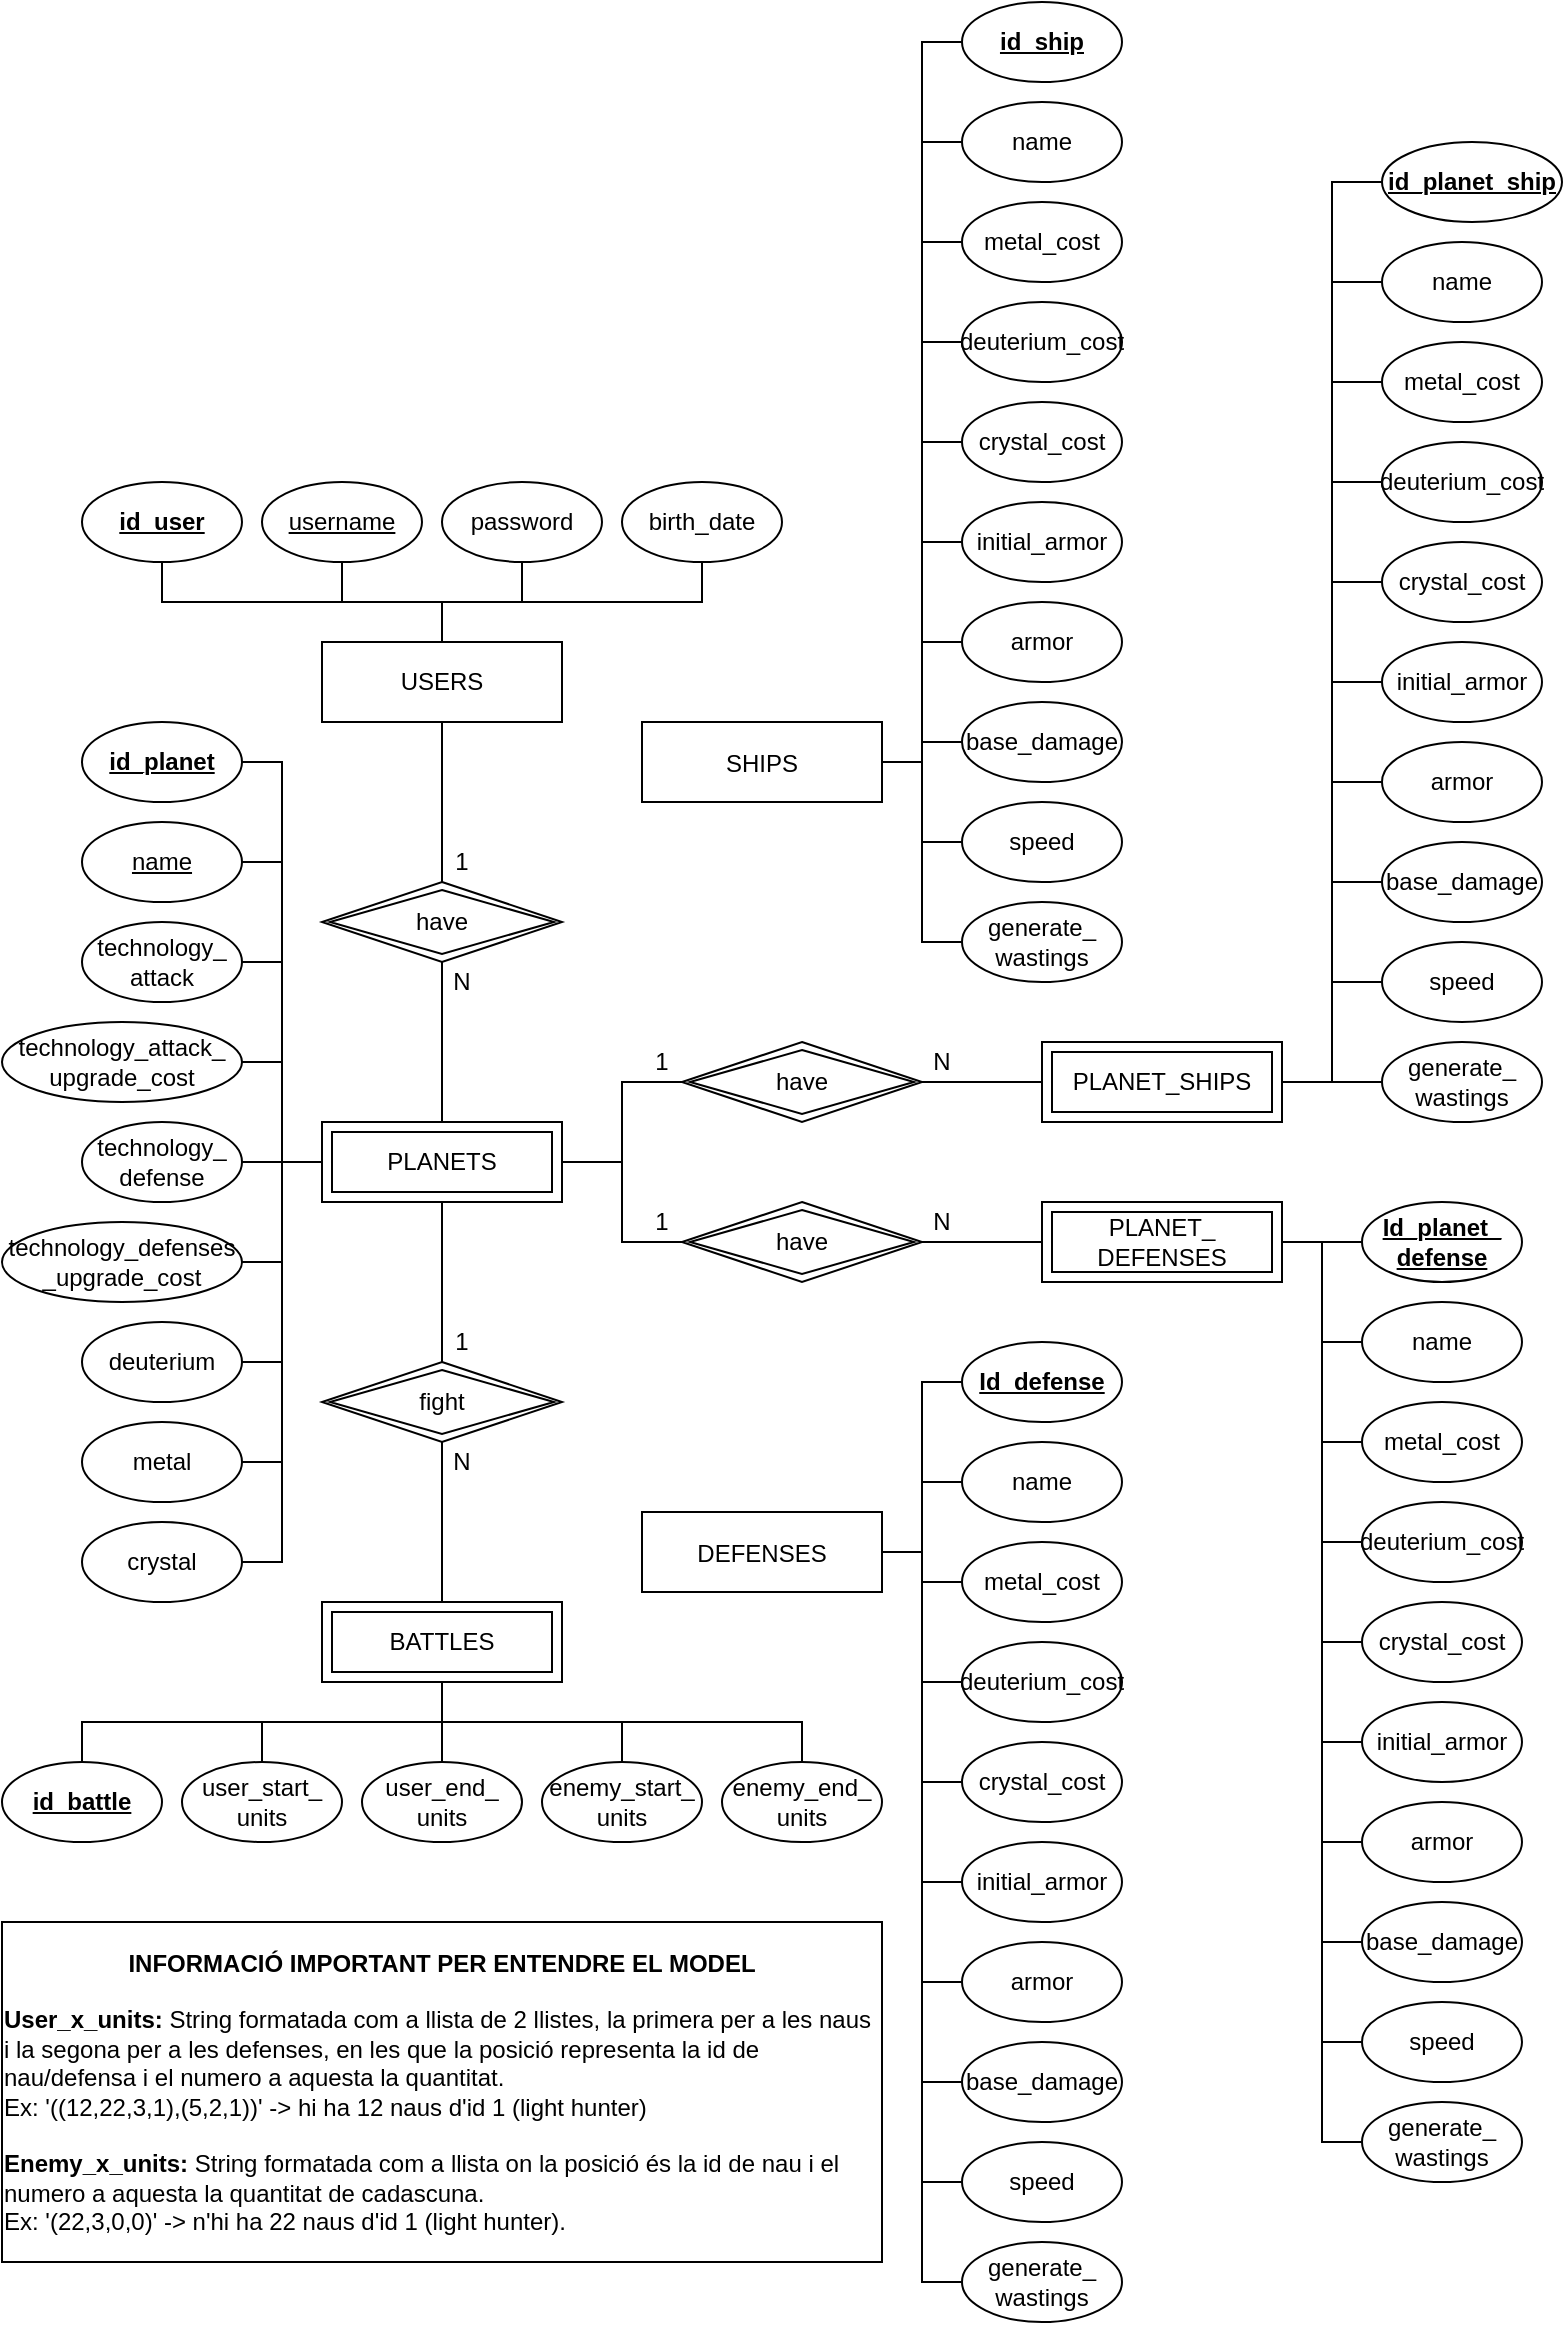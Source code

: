 <mxfile version="18.0.1" type="device"><diagram id="xhxc8xMKQmjW2qXMMAFa" name="Página-1"><mxGraphModel dx="1578" dy="995" grid="1" gridSize="10" guides="1" tooltips="1" connect="1" arrows="1" fold="1" page="1" pageScale="1" pageWidth="827" pageHeight="1169" math="0" shadow="0"><root><mxCell id="0"/><mxCell id="1" parent="0"/><mxCell id="92ksUBfjqdoU2pzM7p5j-20" style="edgeStyle=orthogonalEdgeStyle;rounded=0;orthogonalLoop=1;jettySize=auto;html=1;exitX=0.5;exitY=1;exitDx=0;exitDy=0;entryX=0.5;entryY=0;entryDx=0;entryDy=0;endArrow=none;endFill=0;" parent="1" source="92ksUBfjqdoU2pzM7p5j-1" target="92ksUBfjqdoU2pzM7p5j-19" edge="1"><mxGeometry relative="1" as="geometry"/></mxCell><mxCell id="92ksUBfjqdoU2pzM7p5j-4" value="N" style="text;html=1;strokeColor=none;fillColor=none;align=center;verticalAlign=middle;whiteSpace=wrap;rounded=0;" parent="1" vertex="1"><mxGeometry x="260" y="480" width="20" height="20" as="geometry"/></mxCell><mxCell id="q5A7G949-KsDfyuaCGiL-2" style="edgeStyle=orthogonalEdgeStyle;rounded=0;orthogonalLoop=1;jettySize=auto;html=1;exitX=0.5;exitY=1;exitDx=0;exitDy=0;entryX=0.5;entryY=0;entryDx=0;entryDy=0;endArrow=none;endFill=0;" parent="1" source="92ksUBfjqdoU2pzM7p5j-6" target="DvHc-T8S822m7_1NHIfp-20" edge="1"><mxGeometry relative="1" as="geometry"/></mxCell><mxCell id="q5A7G949-KsDfyuaCGiL-54" style="edgeStyle=orthogonalEdgeStyle;rounded=0;orthogonalLoop=1;jettySize=auto;html=1;exitX=1;exitY=0.5;exitDx=0;exitDy=0;entryX=0;entryY=0.5;entryDx=0;entryDy=0;endArrow=none;endFill=0;" parent="1" source="92ksUBfjqdoU2pzM7p5j-6" target="q5A7G949-KsDfyuaCGiL-31" edge="1"><mxGeometry relative="1" as="geometry"/></mxCell><mxCell id="q5A7G949-KsDfyuaCGiL-55" style="edgeStyle=orthogonalEdgeStyle;rounded=0;orthogonalLoop=1;jettySize=auto;html=1;exitX=1;exitY=0.5;exitDx=0;exitDy=0;entryX=0;entryY=0.5;entryDx=0;entryDy=0;endArrow=none;endFill=0;" parent="1" source="92ksUBfjqdoU2pzM7p5j-6" target="q5A7G949-KsDfyuaCGiL-32" edge="1"><mxGeometry relative="1" as="geometry"/></mxCell><mxCell id="92ksUBfjqdoU2pzM7p5j-21" style="edgeStyle=orthogonalEdgeStyle;rounded=0;orthogonalLoop=1;jettySize=auto;html=1;exitX=0.5;exitY=1;exitDx=0;exitDy=0;entryX=0.5;entryY=0;entryDx=0;entryDy=0;endArrow=none;endFill=0;" parent="1" source="92ksUBfjqdoU2pzM7p5j-19" target="92ksUBfjqdoU2pzM7p5j-6" edge="1"><mxGeometry relative="1" as="geometry"/></mxCell><mxCell id="92ksUBfjqdoU2pzM7p5j-19" value="have" style="shape=rhombus;double=1;perimeter=rhombusPerimeter;whiteSpace=wrap;html=1;align=center;sketch=0;strokeColor=default;" parent="1" vertex="1"><mxGeometry x="200" y="440" width="120" height="40" as="geometry"/></mxCell><mxCell id="DvHc-T8S822m7_1NHIfp-1" value="1" style="text;html=1;strokeColor=none;fillColor=none;align=center;verticalAlign=middle;whiteSpace=wrap;rounded=0;" parent="1" vertex="1"><mxGeometry x="260" y="420" width="20" height="20" as="geometry"/></mxCell><mxCell id="q5A7G949-KsDfyuaCGiL-3" style="edgeStyle=orthogonalEdgeStyle;rounded=0;orthogonalLoop=1;jettySize=auto;html=1;exitX=0.5;exitY=1;exitDx=0;exitDy=0;entryX=0.5;entryY=0;entryDx=0;entryDy=0;endArrow=none;endFill=0;" parent="1" source="DvHc-T8S822m7_1NHIfp-20" target="92ksUBfjqdoU2pzM7p5j-8" edge="1"><mxGeometry relative="1" as="geometry"/></mxCell><mxCell id="DvHc-T8S822m7_1NHIfp-20" value="fight" style="shape=rhombus;double=1;perimeter=rhombusPerimeter;whiteSpace=wrap;html=1;align=center;sketch=0;strokeColor=default;" parent="1" vertex="1"><mxGeometry x="200" y="680" width="120" height="40" as="geometry"/></mxCell><mxCell id="q5A7G949-KsDfyuaCGiL-56" style="edgeStyle=orthogonalEdgeStyle;rounded=0;orthogonalLoop=1;jettySize=auto;html=1;exitX=1;exitY=0.5;exitDx=0;exitDy=0;entryX=0;entryY=0.5;entryDx=0;entryDy=0;endArrow=none;endFill=0;" parent="1" source="q5A7G949-KsDfyuaCGiL-31" target="q5A7G949-KsDfyuaCGiL-10" edge="1"><mxGeometry relative="1" as="geometry"/></mxCell><mxCell id="q5A7G949-KsDfyuaCGiL-57" style="edgeStyle=orthogonalEdgeStyle;rounded=0;orthogonalLoop=1;jettySize=auto;html=1;exitX=1;exitY=0.5;exitDx=0;exitDy=0;entryX=0;entryY=0.5;entryDx=0;entryDy=0;endArrow=none;endFill=0;" parent="1" source="q5A7G949-KsDfyuaCGiL-32" target="q5A7G949-KsDfyuaCGiL-33" edge="1"><mxGeometry relative="1" as="geometry"/></mxCell><mxCell id="q5A7G949-KsDfyuaCGiL-63" value="1" style="text;html=1;strokeColor=none;fillColor=none;align=center;verticalAlign=middle;whiteSpace=wrap;rounded=0;" parent="1" vertex="1"><mxGeometry x="260" y="660" width="20" height="20" as="geometry"/></mxCell><mxCell id="q5A7G949-KsDfyuaCGiL-64" value="N" style="text;html=1;strokeColor=none;fillColor=none;align=center;verticalAlign=middle;whiteSpace=wrap;rounded=0;" parent="1" vertex="1"><mxGeometry x="260" y="720" width="20" height="20" as="geometry"/></mxCell><mxCell id="q5A7G949-KsDfyuaCGiL-70" value="&lt;div style=&quot;&quot;&gt;&lt;span style=&quot;background-color: initial;&quot;&gt;&lt;b&gt;INFORMACIÓ IMPORTANT PER ENTENDRE EL MODEL&lt;/b&gt;&lt;/span&gt;&lt;/div&gt;&lt;div style=&quot;text-align: left;&quot;&gt;&lt;span style=&quot;background-color: initial;&quot;&gt;&lt;b&gt;&lt;br&gt;&lt;/b&gt;&lt;/span&gt;&lt;/div&gt;&lt;div style=&quot;text-align: left;&quot;&gt;&lt;span style=&quot;background-color: initial;&quot;&gt;&lt;b&gt;User_x_units:&lt;/b&gt; String formatada com a llista de 2 llistes, la primera per a les naus i la segona per a les defenses, en les que la posició representa la id de nau/defensa i el numero a aquesta la quantitat.&lt;/span&gt;&lt;/div&gt;&lt;div style=&quot;text-align: left;&quot;&gt;&lt;span style=&quot;background-color: initial;&quot;&gt;Ex: '((12,22,3,1),(5,2,1))' -&amp;gt; hi ha 12 naus d'id 1 (light hunter)&lt;/span&gt;&lt;/div&gt;&lt;div style=&quot;text-align: left;&quot;&gt;&lt;span style=&quot;background-color: initial;&quot;&gt;&lt;br&gt;&lt;/span&gt;&lt;/div&gt;&lt;div style=&quot;text-align: left;&quot;&gt;&lt;span style=&quot;background-color: initial;&quot;&gt;&lt;b&gt;Enemy_x_units:&lt;/b&gt; String formatada com a llista on la posició és la id de nau i el numero a aquesta la quantitat de cadascuna.&lt;/span&gt;&lt;/div&gt;&lt;div style=&quot;text-align: left;&quot;&gt;&lt;span style=&quot;background-color: initial;&quot;&gt;Ex: '(22,3,0,0)' -&amp;gt; n'hi ha 22 naus d'id 1 (light hunter).&lt;/span&gt;&lt;/div&gt;" style="rounded=0;whiteSpace=wrap;html=1;" parent="1" vertex="1"><mxGeometry x="40" y="960" width="440" height="170" as="geometry"/></mxCell><mxCell id="_N5yqYEIH-p_eErxgfk9-1" value="" style="group" vertex="1" connectable="0" parent="1"><mxGeometry x="360" y="670" width="240" height="490" as="geometry"/></mxCell><mxCell id="92ksUBfjqdoU2pzM7p5j-7" value="DEFENSES" style="%3CmxGraphModel%3E%3Croot%3E%3CmxCell%20id%3D%220%22%2F%3E%3CmxCell%20id%3D%221%22%20parent%3D%220%22%2F%3E%3CmxCell%20id%3D%222%22%20value%3D%22PLANETS%22%20style%3D%22rounded%3D0%3BwhiteSpace%3Dwrap%3Bhtml%3D1%3B%22%20vertex%3D%221%22%20parent%3D%221%22%3E%3CmxGeometry%20x%3D%22200%22%20y%3D%22560%22%20width%3D%22120%22%20height%3D%2240%22%20as%3D%22geometry%22%2F%3E%3C%2FmxCell%3E%3C%2Froot%3E%3C%2FmxGraphModel%3E" parent="_N5yqYEIH-p_eErxgfk9-1" vertex="1"><mxGeometry y="85" width="120" height="40" as="geometry"/></mxCell><mxCell id="92ksUBfjqdoU2pzM7p5j-61" value="Id_defense" style="ellipse;whiteSpace=wrap;html=1;fontStyle=5" parent="_N5yqYEIH-p_eErxgfk9-1" vertex="1"><mxGeometry x="160" width="80" height="40" as="geometry"/></mxCell><mxCell id="92ksUBfjqdoU2pzM7p5j-62" value="name" style="ellipse;whiteSpace=wrap;html=1;" parent="_N5yqYEIH-p_eErxgfk9-1" vertex="1"><mxGeometry x="160" y="50" width="80" height="40" as="geometry"/></mxCell><mxCell id="92ksUBfjqdoU2pzM7p5j-63" value="metal_cost" style="ellipse;whiteSpace=wrap;html=1;" parent="_N5yqYEIH-p_eErxgfk9-1" vertex="1"><mxGeometry x="160" y="100" width="80" height="40" as="geometry"/></mxCell><mxCell id="92ksUBfjqdoU2pzM7p5j-64" value="deuterium_cost" style="ellipse;whiteSpace=wrap;html=1;" parent="_N5yqYEIH-p_eErxgfk9-1" vertex="1"><mxGeometry x="160" y="150" width="80" height="40" as="geometry"/></mxCell><mxCell id="92ksUBfjqdoU2pzM7p5j-65" value="crystal_cost" style="ellipse;whiteSpace=wrap;html=1;" parent="_N5yqYEIH-p_eErxgfk9-1" vertex="1"><mxGeometry x="160" y="200" width="80" height="40" as="geometry"/></mxCell><mxCell id="92ksUBfjqdoU2pzM7p5j-66" value="initial_armor" style="ellipse;whiteSpace=wrap;html=1;" parent="_N5yqYEIH-p_eErxgfk9-1" vertex="1"><mxGeometry x="160" y="250" width="80" height="40" as="geometry"/></mxCell><mxCell id="92ksUBfjqdoU2pzM7p5j-67" value="armor" style="ellipse;whiteSpace=wrap;html=1;" parent="_N5yqYEIH-p_eErxgfk9-1" vertex="1"><mxGeometry x="160" y="300" width="80" height="40" as="geometry"/></mxCell><mxCell id="92ksUBfjqdoU2pzM7p5j-68" value="base_damage" style="ellipse;whiteSpace=wrap;html=1;" parent="_N5yqYEIH-p_eErxgfk9-1" vertex="1"><mxGeometry x="160" y="350" width="80" height="40" as="geometry"/></mxCell><mxCell id="92ksUBfjqdoU2pzM7p5j-69" value="speed" style="ellipse;whiteSpace=wrap;html=1;" parent="_N5yqYEIH-p_eErxgfk9-1" vertex="1"><mxGeometry x="160" y="400" width="80" height="40" as="geometry"/></mxCell><mxCell id="92ksUBfjqdoU2pzM7p5j-70" value="generate_&lt;br&gt;wastings" style="ellipse;whiteSpace=wrap;html=1;" parent="_N5yqYEIH-p_eErxgfk9-1" vertex="1"><mxGeometry x="160" y="450" width="80" height="40" as="geometry"/></mxCell><mxCell id="92ksUBfjqdoU2pzM7p5j-71" style="edgeStyle=orthogonalEdgeStyle;rounded=0;orthogonalLoop=1;jettySize=auto;html=1;exitX=0;exitY=0.5;exitDx=0;exitDy=0;entryX=1;entryY=0.5;entryDx=0;entryDy=0;fontSize=8;endArrow=none;endFill=0;" parent="_N5yqYEIH-p_eErxgfk9-1" source="92ksUBfjqdoU2pzM7p5j-61" target="92ksUBfjqdoU2pzM7p5j-7" edge="1"><mxGeometry relative="1" as="geometry"/></mxCell><mxCell id="92ksUBfjqdoU2pzM7p5j-72" style="edgeStyle=orthogonalEdgeStyle;rounded=0;orthogonalLoop=1;jettySize=auto;html=1;exitX=0;exitY=0.5;exitDx=0;exitDy=0;entryX=1;entryY=0.5;entryDx=0;entryDy=0;fontSize=8;endArrow=none;endFill=0;" parent="_N5yqYEIH-p_eErxgfk9-1" source="92ksUBfjqdoU2pzM7p5j-62" target="92ksUBfjqdoU2pzM7p5j-7" edge="1"><mxGeometry relative="1" as="geometry"/></mxCell><mxCell id="92ksUBfjqdoU2pzM7p5j-73" style="edgeStyle=orthogonalEdgeStyle;rounded=0;orthogonalLoop=1;jettySize=auto;html=1;exitX=0;exitY=0.5;exitDx=0;exitDy=0;entryX=1;entryY=0.5;entryDx=0;entryDy=0;fontSize=8;endArrow=none;endFill=0;" parent="_N5yqYEIH-p_eErxgfk9-1" source="92ksUBfjqdoU2pzM7p5j-63" target="92ksUBfjqdoU2pzM7p5j-7" edge="1"><mxGeometry relative="1" as="geometry"/></mxCell><mxCell id="92ksUBfjqdoU2pzM7p5j-74" style="edgeStyle=orthogonalEdgeStyle;rounded=0;orthogonalLoop=1;jettySize=auto;html=1;exitX=0;exitY=0.5;exitDx=0;exitDy=0;entryX=1;entryY=0.5;entryDx=0;entryDy=0;fontSize=8;endArrow=none;endFill=0;" parent="_N5yqYEIH-p_eErxgfk9-1" source="92ksUBfjqdoU2pzM7p5j-64" target="92ksUBfjqdoU2pzM7p5j-7" edge="1"><mxGeometry relative="1" as="geometry"/></mxCell><mxCell id="92ksUBfjqdoU2pzM7p5j-75" style="edgeStyle=orthogonalEdgeStyle;rounded=0;orthogonalLoop=1;jettySize=auto;html=1;exitX=0;exitY=0.5;exitDx=0;exitDy=0;entryX=1;entryY=0.5;entryDx=0;entryDy=0;fontSize=8;endArrow=none;endFill=0;" parent="_N5yqYEIH-p_eErxgfk9-1" source="92ksUBfjqdoU2pzM7p5j-65" target="92ksUBfjqdoU2pzM7p5j-7" edge="1"><mxGeometry relative="1" as="geometry"/></mxCell><mxCell id="92ksUBfjqdoU2pzM7p5j-76" style="edgeStyle=orthogonalEdgeStyle;rounded=0;orthogonalLoop=1;jettySize=auto;html=1;exitX=0;exitY=0.5;exitDx=0;exitDy=0;entryX=1;entryY=0.5;entryDx=0;entryDy=0;fontSize=8;endArrow=none;endFill=0;" parent="_N5yqYEIH-p_eErxgfk9-1" source="92ksUBfjqdoU2pzM7p5j-66" target="92ksUBfjqdoU2pzM7p5j-7" edge="1"><mxGeometry relative="1" as="geometry"/></mxCell><mxCell id="92ksUBfjqdoU2pzM7p5j-77" style="edgeStyle=orthogonalEdgeStyle;rounded=0;orthogonalLoop=1;jettySize=auto;html=1;exitX=0;exitY=0.5;exitDx=0;exitDy=0;entryX=1;entryY=0.5;entryDx=0;entryDy=0;fontSize=8;endArrow=none;endFill=0;" parent="_N5yqYEIH-p_eErxgfk9-1" source="92ksUBfjqdoU2pzM7p5j-67" target="92ksUBfjqdoU2pzM7p5j-7" edge="1"><mxGeometry relative="1" as="geometry"/></mxCell><mxCell id="92ksUBfjqdoU2pzM7p5j-78" style="edgeStyle=orthogonalEdgeStyle;rounded=0;orthogonalLoop=1;jettySize=auto;html=1;exitX=0;exitY=0.5;exitDx=0;exitDy=0;entryX=1;entryY=0.5;entryDx=0;entryDy=0;fontSize=8;endArrow=none;endFill=0;" parent="_N5yqYEIH-p_eErxgfk9-1" source="92ksUBfjqdoU2pzM7p5j-68" target="92ksUBfjqdoU2pzM7p5j-7" edge="1"><mxGeometry relative="1" as="geometry"/></mxCell><mxCell id="92ksUBfjqdoU2pzM7p5j-79" style="edgeStyle=orthogonalEdgeStyle;rounded=0;orthogonalLoop=1;jettySize=auto;html=1;exitX=0;exitY=0.5;exitDx=0;exitDy=0;entryX=1;entryY=0.5;entryDx=0;entryDy=0;fontSize=8;endArrow=none;endFill=0;" parent="_N5yqYEIH-p_eErxgfk9-1" source="92ksUBfjqdoU2pzM7p5j-69" target="92ksUBfjqdoU2pzM7p5j-7" edge="1"><mxGeometry relative="1" as="geometry"/></mxCell><mxCell id="92ksUBfjqdoU2pzM7p5j-80" style="edgeStyle=orthogonalEdgeStyle;rounded=0;orthogonalLoop=1;jettySize=auto;html=1;exitX=0;exitY=0.5;exitDx=0;exitDy=0;entryX=1;entryY=0.5;entryDx=0;entryDy=0;fontSize=8;endArrow=none;endFill=0;" parent="_N5yqYEIH-p_eErxgfk9-1" source="92ksUBfjqdoU2pzM7p5j-70" target="92ksUBfjqdoU2pzM7p5j-7" edge="1"><mxGeometry relative="1" as="geometry"/></mxCell><mxCell id="_N5yqYEIH-p_eErxgfk9-2" value="" style="group;flipH=0;" vertex="1" connectable="0" parent="1"><mxGeometry x="360" width="240" height="490" as="geometry"/></mxCell><mxCell id="92ksUBfjqdoU2pzM7p5j-5" value="SHIPS" style="%3CmxGraphModel%3E%3Croot%3E%3CmxCell%20id%3D%220%22%2F%3E%3CmxCell%20id%3D%221%22%20parent%3D%220%22%2F%3E%3CmxCell%20id%3D%222%22%20value%3D%22PLANETS%22%20style%3D%22rounded%3D0%3BwhiteSpace%3Dwrap%3Bhtml%3D1%3B%22%20vertex%3D%221%22%20parent%3D%221%22%3E%3CmxGeometry%20x%3D%22200%22%20y%3D%22560%22%20width%3D%22120%22%20height%3D%2240%22%20as%3D%22geometry%22%2F%3E%3C%2FmxCell%3E%3C%2Froot%3E%3C%2FmxGraphModel%3E" parent="_N5yqYEIH-p_eErxgfk9-2" vertex="1"><mxGeometry y="360" width="120" height="40" as="geometry"/></mxCell><mxCell id="92ksUBfjqdoU2pzM7p5j-41" value="id_ship" style="ellipse;whiteSpace=wrap;html=1;fontStyle=5" parent="_N5yqYEIH-p_eErxgfk9-2" vertex="1"><mxGeometry x="160" width="80" height="40" as="geometry"/></mxCell><mxCell id="92ksUBfjqdoU2pzM7p5j-42" value="name" style="ellipse;whiteSpace=wrap;html=1;" parent="_N5yqYEIH-p_eErxgfk9-2" vertex="1"><mxGeometry x="160" y="50" width="80" height="40" as="geometry"/></mxCell><mxCell id="92ksUBfjqdoU2pzM7p5j-43" value="metal_cost" style="ellipse;whiteSpace=wrap;html=1;" parent="_N5yqYEIH-p_eErxgfk9-2" vertex="1"><mxGeometry x="160" y="100" width="80" height="40" as="geometry"/></mxCell><mxCell id="92ksUBfjqdoU2pzM7p5j-44" value="deuterium_cost" style="ellipse;whiteSpace=wrap;html=1;" parent="_N5yqYEIH-p_eErxgfk9-2" vertex="1"><mxGeometry x="160" y="150" width="80" height="40" as="geometry"/></mxCell><mxCell id="92ksUBfjqdoU2pzM7p5j-45" value="crystal_cost" style="ellipse;whiteSpace=wrap;html=1;" parent="_N5yqYEIH-p_eErxgfk9-2" vertex="1"><mxGeometry x="160" y="200" width="80" height="40" as="geometry"/></mxCell><mxCell id="92ksUBfjqdoU2pzM7p5j-46" value="initial_armor" style="ellipse;whiteSpace=wrap;html=1;" parent="_N5yqYEIH-p_eErxgfk9-2" vertex="1"><mxGeometry x="160" y="250" width="80" height="40" as="geometry"/></mxCell><mxCell id="92ksUBfjqdoU2pzM7p5j-47" value="armor" style="ellipse;whiteSpace=wrap;html=1;" parent="_N5yqYEIH-p_eErxgfk9-2" vertex="1"><mxGeometry x="160" y="300" width="80" height="40" as="geometry"/></mxCell><mxCell id="92ksUBfjqdoU2pzM7p5j-48" value="base_damage" style="ellipse;whiteSpace=wrap;html=1;" parent="_N5yqYEIH-p_eErxgfk9-2" vertex="1"><mxGeometry x="160" y="350" width="80" height="40" as="geometry"/></mxCell><mxCell id="92ksUBfjqdoU2pzM7p5j-49" value="speed" style="ellipse;whiteSpace=wrap;html=1;" parent="_N5yqYEIH-p_eErxgfk9-2" vertex="1"><mxGeometry x="160" y="400" width="80" height="40" as="geometry"/></mxCell><mxCell id="92ksUBfjqdoU2pzM7p5j-50" value="generate_&lt;br&gt;wastings" style="ellipse;whiteSpace=wrap;html=1;" parent="_N5yqYEIH-p_eErxgfk9-2" vertex="1"><mxGeometry x="160" y="450" width="80" height="40" as="geometry"/></mxCell><mxCell id="92ksUBfjqdoU2pzM7p5j-51" style="edgeStyle=orthogonalEdgeStyle;rounded=0;orthogonalLoop=1;jettySize=auto;html=1;exitX=0;exitY=0.5;exitDx=0;exitDy=0;entryX=1;entryY=0.5;entryDx=0;entryDy=0;fontSize=8;endArrow=none;endFill=0;" parent="_N5yqYEIH-p_eErxgfk9-2" source="92ksUBfjqdoU2pzM7p5j-41" target="92ksUBfjqdoU2pzM7p5j-5" edge="1"><mxGeometry relative="1" as="geometry"/></mxCell><mxCell id="92ksUBfjqdoU2pzM7p5j-52" style="edgeStyle=orthogonalEdgeStyle;rounded=0;orthogonalLoop=1;jettySize=auto;html=1;exitX=0;exitY=0.5;exitDx=0;exitDy=0;entryX=1;entryY=0.5;entryDx=0;entryDy=0;fontSize=8;endArrow=none;endFill=0;" parent="_N5yqYEIH-p_eErxgfk9-2" source="92ksUBfjqdoU2pzM7p5j-42" target="92ksUBfjqdoU2pzM7p5j-5" edge="1"><mxGeometry relative="1" as="geometry"/></mxCell><mxCell id="92ksUBfjqdoU2pzM7p5j-53" style="edgeStyle=orthogonalEdgeStyle;rounded=0;orthogonalLoop=1;jettySize=auto;html=1;exitX=0;exitY=0.5;exitDx=0;exitDy=0;entryX=1;entryY=0.5;entryDx=0;entryDy=0;fontSize=8;endArrow=none;endFill=0;" parent="_N5yqYEIH-p_eErxgfk9-2" source="92ksUBfjqdoU2pzM7p5j-43" target="92ksUBfjqdoU2pzM7p5j-5" edge="1"><mxGeometry relative="1" as="geometry"/></mxCell><mxCell id="92ksUBfjqdoU2pzM7p5j-54" style="edgeStyle=orthogonalEdgeStyle;rounded=0;orthogonalLoop=1;jettySize=auto;html=1;exitX=0;exitY=0.5;exitDx=0;exitDy=0;entryX=1;entryY=0.5;entryDx=0;entryDy=0;fontSize=8;endArrow=none;endFill=0;" parent="_N5yqYEIH-p_eErxgfk9-2" source="92ksUBfjqdoU2pzM7p5j-44" target="92ksUBfjqdoU2pzM7p5j-5" edge="1"><mxGeometry relative="1" as="geometry"/></mxCell><mxCell id="92ksUBfjqdoU2pzM7p5j-55" style="edgeStyle=orthogonalEdgeStyle;rounded=0;orthogonalLoop=1;jettySize=auto;html=1;exitX=0;exitY=0.5;exitDx=0;exitDy=0;entryX=1;entryY=0.5;entryDx=0;entryDy=0;fontSize=8;endArrow=none;endFill=0;" parent="_N5yqYEIH-p_eErxgfk9-2" source="92ksUBfjqdoU2pzM7p5j-45" target="92ksUBfjqdoU2pzM7p5j-5" edge="1"><mxGeometry relative="1" as="geometry"/></mxCell><mxCell id="92ksUBfjqdoU2pzM7p5j-56" style="edgeStyle=orthogonalEdgeStyle;rounded=0;orthogonalLoop=1;jettySize=auto;html=1;exitX=0;exitY=0.5;exitDx=0;exitDy=0;entryX=1;entryY=0.5;entryDx=0;entryDy=0;fontSize=8;endArrow=none;endFill=0;" parent="_N5yqYEIH-p_eErxgfk9-2" source="92ksUBfjqdoU2pzM7p5j-46" target="92ksUBfjqdoU2pzM7p5j-5" edge="1"><mxGeometry relative="1" as="geometry"/></mxCell><mxCell id="92ksUBfjqdoU2pzM7p5j-57" style="edgeStyle=orthogonalEdgeStyle;rounded=0;orthogonalLoop=1;jettySize=auto;html=1;exitX=0;exitY=0.5;exitDx=0;exitDy=0;entryX=1;entryY=0.5;entryDx=0;entryDy=0;fontSize=8;endArrow=none;endFill=0;" parent="_N5yqYEIH-p_eErxgfk9-2" source="92ksUBfjqdoU2pzM7p5j-47" target="92ksUBfjqdoU2pzM7p5j-5" edge="1"><mxGeometry relative="1" as="geometry"/></mxCell><mxCell id="92ksUBfjqdoU2pzM7p5j-58" style="edgeStyle=orthogonalEdgeStyle;rounded=0;orthogonalLoop=1;jettySize=auto;html=1;exitX=0;exitY=0.5;exitDx=0;exitDy=0;entryX=1;entryY=0.5;entryDx=0;entryDy=0;fontSize=8;endArrow=none;endFill=0;" parent="_N5yqYEIH-p_eErxgfk9-2" source="92ksUBfjqdoU2pzM7p5j-48" target="92ksUBfjqdoU2pzM7p5j-5" edge="1"><mxGeometry relative="1" as="geometry"/></mxCell><mxCell id="92ksUBfjqdoU2pzM7p5j-59" style="edgeStyle=orthogonalEdgeStyle;rounded=0;orthogonalLoop=1;jettySize=auto;html=1;exitX=0;exitY=0.5;exitDx=0;exitDy=0;entryX=1;entryY=0.5;entryDx=0;entryDy=0;fontSize=8;endArrow=none;endFill=0;" parent="_N5yqYEIH-p_eErxgfk9-2" source="92ksUBfjqdoU2pzM7p5j-49" target="92ksUBfjqdoU2pzM7p5j-5" edge="1"><mxGeometry relative="1" as="geometry"/></mxCell><mxCell id="92ksUBfjqdoU2pzM7p5j-60" style="edgeStyle=orthogonalEdgeStyle;rounded=0;orthogonalLoop=1;jettySize=auto;html=1;exitX=0;exitY=0.5;exitDx=0;exitDy=0;entryX=1;entryY=0.5;entryDx=0;entryDy=0;fontSize=8;endArrow=none;endFill=0;" parent="_N5yqYEIH-p_eErxgfk9-2" source="92ksUBfjqdoU2pzM7p5j-50" target="92ksUBfjqdoU2pzM7p5j-5" edge="1"><mxGeometry relative="1" as="geometry"/></mxCell><mxCell id="_N5yqYEIH-p_eErxgfk9-3" value="" style="group" vertex="1" connectable="0" parent="1"><mxGeometry x="80" y="240" width="350" height="120" as="geometry"/></mxCell><mxCell id="92ksUBfjqdoU2pzM7p5j-1" value="USERS" style="rounded=0;whiteSpace=wrap;html=1;" parent="_N5yqYEIH-p_eErxgfk9-3" vertex="1"><mxGeometry x="120" y="80" width="120" height="40" as="geometry"/></mxCell><mxCell id="92ksUBfjqdoU2pzM7p5j-11" value="id_user" style="ellipse;whiteSpace=wrap;html=1;fontStyle=5" parent="_N5yqYEIH-p_eErxgfk9-3" vertex="1"><mxGeometry width="80" height="40" as="geometry"/></mxCell><mxCell id="92ksUBfjqdoU2pzM7p5j-12" value="username" style="ellipse;whiteSpace=wrap;html=1;fontStyle=4" parent="_N5yqYEIH-p_eErxgfk9-3" vertex="1"><mxGeometry x="90" width="80" height="40" as="geometry"/></mxCell><mxCell id="92ksUBfjqdoU2pzM7p5j-13" value="birth_date" style="ellipse;whiteSpace=wrap;html=1;" parent="_N5yqYEIH-p_eErxgfk9-3" vertex="1"><mxGeometry x="270" width="80" height="40" as="geometry"/></mxCell><mxCell id="92ksUBfjqdoU2pzM7p5j-14" value="password" style="ellipse;whiteSpace=wrap;html=1;" parent="_N5yqYEIH-p_eErxgfk9-3" vertex="1"><mxGeometry x="180" width="80" height="40" as="geometry"/></mxCell><mxCell id="q5A7G949-KsDfyuaCGiL-6" style="edgeStyle=orthogonalEdgeStyle;rounded=0;orthogonalLoop=1;jettySize=auto;html=1;exitX=0.5;exitY=1;exitDx=0;exitDy=0;entryX=0.5;entryY=0;entryDx=0;entryDy=0;endArrow=none;endFill=0;" parent="_N5yqYEIH-p_eErxgfk9-3" source="92ksUBfjqdoU2pzM7p5j-11" target="92ksUBfjqdoU2pzM7p5j-1" edge="1"><mxGeometry relative="1" as="geometry"/></mxCell><mxCell id="q5A7G949-KsDfyuaCGiL-7" style="edgeStyle=orthogonalEdgeStyle;rounded=0;orthogonalLoop=1;jettySize=auto;html=1;exitX=0.5;exitY=1;exitDx=0;exitDy=0;entryX=0.5;entryY=0;entryDx=0;entryDy=0;endArrow=none;endFill=0;" parent="_N5yqYEIH-p_eErxgfk9-3" source="92ksUBfjqdoU2pzM7p5j-12" target="92ksUBfjqdoU2pzM7p5j-1" edge="1"><mxGeometry relative="1" as="geometry"/></mxCell><mxCell id="q5A7G949-KsDfyuaCGiL-9" style="edgeStyle=orthogonalEdgeStyle;rounded=0;orthogonalLoop=1;jettySize=auto;html=1;exitX=0.5;exitY=1;exitDx=0;exitDy=0;entryX=0.5;entryY=0;entryDx=0;entryDy=0;endArrow=none;endFill=0;" parent="_N5yqYEIH-p_eErxgfk9-3" source="92ksUBfjqdoU2pzM7p5j-13" target="92ksUBfjqdoU2pzM7p5j-1" edge="1"><mxGeometry relative="1" as="geometry"/></mxCell><mxCell id="q5A7G949-KsDfyuaCGiL-8" style="edgeStyle=orthogonalEdgeStyle;rounded=0;orthogonalLoop=1;jettySize=auto;html=1;exitX=0.5;exitY=1;exitDx=0;exitDy=0;entryX=0.5;entryY=0;entryDx=0;entryDy=0;endArrow=none;endFill=0;" parent="_N5yqYEIH-p_eErxgfk9-3" source="92ksUBfjqdoU2pzM7p5j-14" target="92ksUBfjqdoU2pzM7p5j-1" edge="1"><mxGeometry relative="1" as="geometry"/></mxCell><mxCell id="_N5yqYEIH-p_eErxgfk9-4" value="" style="group" vertex="1" connectable="0" parent="1"><mxGeometry x="40" y="360" width="280" height="440" as="geometry"/></mxCell><mxCell id="92ksUBfjqdoU2pzM7p5j-6" value="PLANETS" style="shape=ext;margin=3;double=1;whiteSpace=wrap;html=1;align=center;" parent="_N5yqYEIH-p_eErxgfk9-4" vertex="1"><mxGeometry x="160" y="200" width="120" height="40" as="geometry"/></mxCell><mxCell id="92ksUBfjqdoU2pzM7p5j-22" value="id_planet" style="ellipse;whiteSpace=wrap;html=1;fontStyle=5" parent="_N5yqYEIH-p_eErxgfk9-4" vertex="1"><mxGeometry x="40" width="80" height="40" as="geometry"/></mxCell><mxCell id="92ksUBfjqdoU2pzM7p5j-24" value="name" style="ellipse;whiteSpace=wrap;html=1;fontStyle=4" parent="_N5yqYEIH-p_eErxgfk9-4" vertex="1"><mxGeometry x="40" y="50" width="80" height="40" as="geometry"/></mxCell><mxCell id="92ksUBfjqdoU2pzM7p5j-25" value="technology_&lt;br&gt;attack" style="ellipse;whiteSpace=wrap;html=1;" parent="_N5yqYEIH-p_eErxgfk9-4" vertex="1"><mxGeometry x="40" y="100" width="80" height="40" as="geometry"/></mxCell><mxCell id="92ksUBfjqdoU2pzM7p5j-26" value="technology_&lt;br&gt;defense" style="ellipse;whiteSpace=wrap;html=1;" parent="_N5yqYEIH-p_eErxgfk9-4" vertex="1"><mxGeometry x="40" y="200" width="80" height="40" as="geometry"/></mxCell><mxCell id="92ksUBfjqdoU2pzM7p5j-27" value="technology_attack_&lt;br&gt;upgrade_cost" style="ellipse;whiteSpace=wrap;html=1;" parent="_N5yqYEIH-p_eErxgfk9-4" vertex="1"><mxGeometry y="150" width="120" height="40" as="geometry"/></mxCell><mxCell id="92ksUBfjqdoU2pzM7p5j-28" value="technology_defenses&lt;br&gt;_upgrade_cost" style="ellipse;whiteSpace=wrap;html=1;" parent="_N5yqYEIH-p_eErxgfk9-4" vertex="1"><mxGeometry y="250" width="120" height="40" as="geometry"/></mxCell><mxCell id="92ksUBfjqdoU2pzM7p5j-29" value="crystal" style="ellipse;whiteSpace=wrap;html=1;" parent="_N5yqYEIH-p_eErxgfk9-4" vertex="1"><mxGeometry x="40" y="400" width="80" height="40" as="geometry"/></mxCell><mxCell id="92ksUBfjqdoU2pzM7p5j-30" value="metal" style="ellipse;whiteSpace=wrap;html=1;" parent="_N5yqYEIH-p_eErxgfk9-4" vertex="1"><mxGeometry x="40" y="350" width="80" height="40" as="geometry"/></mxCell><mxCell id="92ksUBfjqdoU2pzM7p5j-31" value="deuterium" style="ellipse;whiteSpace=wrap;html=1;" parent="_N5yqYEIH-p_eErxgfk9-4" vertex="1"><mxGeometry x="40" y="300" width="80" height="40" as="geometry"/></mxCell><mxCell id="92ksUBfjqdoU2pzM7p5j-32" style="edgeStyle=orthogonalEdgeStyle;rounded=0;orthogonalLoop=1;jettySize=auto;html=1;exitX=1;exitY=0.5;exitDx=0;exitDy=0;entryX=0;entryY=0.5;entryDx=0;entryDy=0;fontSize=8;endArrow=none;endFill=0;" parent="_N5yqYEIH-p_eErxgfk9-4" source="92ksUBfjqdoU2pzM7p5j-22" target="92ksUBfjqdoU2pzM7p5j-6" edge="1"><mxGeometry relative="1" as="geometry"/></mxCell><mxCell id="92ksUBfjqdoU2pzM7p5j-33" style="edgeStyle=orthogonalEdgeStyle;rounded=0;orthogonalLoop=1;jettySize=auto;html=1;exitX=1;exitY=0.5;exitDx=0;exitDy=0;entryX=0;entryY=0.5;entryDx=0;entryDy=0;fontSize=8;endArrow=none;endFill=0;" parent="_N5yqYEIH-p_eErxgfk9-4" source="92ksUBfjqdoU2pzM7p5j-24" target="92ksUBfjqdoU2pzM7p5j-6" edge="1"><mxGeometry relative="1" as="geometry"/></mxCell><mxCell id="92ksUBfjqdoU2pzM7p5j-34" style="edgeStyle=orthogonalEdgeStyle;rounded=0;orthogonalLoop=1;jettySize=auto;html=1;exitX=1;exitY=0.5;exitDx=0;exitDy=0;entryX=0;entryY=0.5;entryDx=0;entryDy=0;fontSize=8;endArrow=none;endFill=0;" parent="_N5yqYEIH-p_eErxgfk9-4" source="92ksUBfjqdoU2pzM7p5j-25" target="92ksUBfjqdoU2pzM7p5j-6" edge="1"><mxGeometry relative="1" as="geometry"/></mxCell><mxCell id="92ksUBfjqdoU2pzM7p5j-36" style="edgeStyle=orthogonalEdgeStyle;rounded=0;orthogonalLoop=1;jettySize=auto;html=1;exitX=1;exitY=0.5;exitDx=0;exitDy=0;entryX=0;entryY=0.5;entryDx=0;entryDy=0;fontSize=8;endArrow=none;endFill=0;" parent="_N5yqYEIH-p_eErxgfk9-4" source="92ksUBfjqdoU2pzM7p5j-26" target="92ksUBfjqdoU2pzM7p5j-6" edge="1"><mxGeometry relative="1" as="geometry"/></mxCell><mxCell id="92ksUBfjqdoU2pzM7p5j-35" style="edgeStyle=orthogonalEdgeStyle;rounded=0;orthogonalLoop=1;jettySize=auto;html=1;exitX=1;exitY=0.5;exitDx=0;exitDy=0;entryX=0;entryY=0.5;entryDx=0;entryDy=0;fontSize=8;endArrow=none;endFill=0;" parent="_N5yqYEIH-p_eErxgfk9-4" source="92ksUBfjqdoU2pzM7p5j-27" target="92ksUBfjqdoU2pzM7p5j-6" edge="1"><mxGeometry relative="1" as="geometry"/></mxCell><mxCell id="92ksUBfjqdoU2pzM7p5j-37" style="edgeStyle=orthogonalEdgeStyle;rounded=0;orthogonalLoop=1;jettySize=auto;html=1;exitX=1;exitY=0.5;exitDx=0;exitDy=0;entryX=0;entryY=0.5;entryDx=0;entryDy=0;fontSize=8;endArrow=none;endFill=0;" parent="_N5yqYEIH-p_eErxgfk9-4" source="92ksUBfjqdoU2pzM7p5j-28" target="92ksUBfjqdoU2pzM7p5j-6" edge="1"><mxGeometry relative="1" as="geometry"/></mxCell><mxCell id="92ksUBfjqdoU2pzM7p5j-40" style="edgeStyle=orthogonalEdgeStyle;rounded=0;orthogonalLoop=1;jettySize=auto;html=1;exitX=1;exitY=0.5;exitDx=0;exitDy=0;entryX=0;entryY=0.5;entryDx=0;entryDy=0;fontSize=8;endArrow=none;endFill=0;" parent="_N5yqYEIH-p_eErxgfk9-4" source="92ksUBfjqdoU2pzM7p5j-29" target="92ksUBfjqdoU2pzM7p5j-6" edge="1"><mxGeometry relative="1" as="geometry"/></mxCell><mxCell id="92ksUBfjqdoU2pzM7p5j-39" style="edgeStyle=orthogonalEdgeStyle;rounded=0;orthogonalLoop=1;jettySize=auto;html=1;exitX=1;exitY=0.5;exitDx=0;exitDy=0;entryX=0;entryY=0.5;entryDx=0;entryDy=0;fontSize=8;endArrow=none;endFill=0;" parent="_N5yqYEIH-p_eErxgfk9-4" source="92ksUBfjqdoU2pzM7p5j-30" target="92ksUBfjqdoU2pzM7p5j-6" edge="1"><mxGeometry relative="1" as="geometry"/></mxCell><mxCell id="92ksUBfjqdoU2pzM7p5j-38" style="edgeStyle=orthogonalEdgeStyle;rounded=0;orthogonalLoop=1;jettySize=auto;html=1;exitX=1;exitY=0.5;exitDx=0;exitDy=0;entryX=0;entryY=0.5;entryDx=0;entryDy=0;fontSize=8;endArrow=none;endFill=0;" parent="_N5yqYEIH-p_eErxgfk9-4" source="92ksUBfjqdoU2pzM7p5j-31" target="92ksUBfjqdoU2pzM7p5j-6" edge="1"><mxGeometry relative="1" as="geometry"/></mxCell><mxCell id="_N5yqYEIH-p_eErxgfk9-5" value="" style="group" vertex="1" connectable="0" parent="1"><mxGeometry x="40" y="800" width="440" height="120" as="geometry"/></mxCell><mxCell id="92ksUBfjqdoU2pzM7p5j-8" value="BATTLES" style="shape=ext;margin=3;double=1;whiteSpace=wrap;html=1;align=center;" parent="_N5yqYEIH-p_eErxgfk9-5" vertex="1"><mxGeometry x="160" width="120" height="40" as="geometry"/></mxCell><mxCell id="92ksUBfjqdoU2pzM7p5j-81" value="id_battle" style="ellipse;whiteSpace=wrap;html=1;fontStyle=5" parent="_N5yqYEIH-p_eErxgfk9-5" vertex="1"><mxGeometry y="80" width="80" height="40" as="geometry"/></mxCell><mxCell id="92ksUBfjqdoU2pzM7p5j-87" value="user_start_&lt;br&gt;units" style="ellipse;whiteSpace=wrap;html=1;" parent="_N5yqYEIH-p_eErxgfk9-5" vertex="1"><mxGeometry x="90" y="80" width="80" height="40" as="geometry"/></mxCell><mxCell id="92ksUBfjqdoU2pzM7p5j-88" value="user_end_&lt;br&gt;units" style="ellipse;whiteSpace=wrap;html=1;" parent="_N5yqYEIH-p_eErxgfk9-5" vertex="1"><mxGeometry x="180" y="80" width="80" height="40" as="geometry"/></mxCell><mxCell id="92ksUBfjqdoU2pzM7p5j-89" value="enemy_start_&lt;br&gt;units" style="ellipse;whiteSpace=wrap;html=1;" parent="_N5yqYEIH-p_eErxgfk9-5" vertex="1"><mxGeometry x="270" y="80" width="80" height="40" as="geometry"/></mxCell><mxCell id="92ksUBfjqdoU2pzM7p5j-90" value="enemy_end_&lt;br&gt;units" style="ellipse;whiteSpace=wrap;html=1;" parent="_N5yqYEIH-p_eErxgfk9-5" vertex="1"><mxGeometry x="360" y="80" width="80" height="40" as="geometry"/></mxCell><mxCell id="q5A7G949-KsDfyuaCGiL-58" style="edgeStyle=orthogonalEdgeStyle;rounded=0;orthogonalLoop=1;jettySize=auto;html=1;exitX=0.5;exitY=0;exitDx=0;exitDy=0;entryX=0.5;entryY=1;entryDx=0;entryDy=0;endArrow=none;endFill=0;" parent="_N5yqYEIH-p_eErxgfk9-5" source="92ksUBfjqdoU2pzM7p5j-81" target="92ksUBfjqdoU2pzM7p5j-8" edge="1"><mxGeometry relative="1" as="geometry"/></mxCell><mxCell id="q5A7G949-KsDfyuaCGiL-59" style="edgeStyle=orthogonalEdgeStyle;rounded=0;orthogonalLoop=1;jettySize=auto;html=1;exitX=0.5;exitY=0;exitDx=0;exitDy=0;entryX=0.5;entryY=1;entryDx=0;entryDy=0;endArrow=none;endFill=0;" parent="_N5yqYEIH-p_eErxgfk9-5" source="92ksUBfjqdoU2pzM7p5j-87" target="92ksUBfjqdoU2pzM7p5j-8" edge="1"><mxGeometry relative="1" as="geometry"/></mxCell><mxCell id="q5A7G949-KsDfyuaCGiL-60" style="edgeStyle=orthogonalEdgeStyle;rounded=0;orthogonalLoop=1;jettySize=auto;html=1;exitX=0.5;exitY=0;exitDx=0;exitDy=0;entryX=0.5;entryY=1;entryDx=0;entryDy=0;endArrow=none;endFill=0;" parent="_N5yqYEIH-p_eErxgfk9-5" source="92ksUBfjqdoU2pzM7p5j-88" target="92ksUBfjqdoU2pzM7p5j-8" edge="1"><mxGeometry relative="1" as="geometry"/></mxCell><mxCell id="q5A7G949-KsDfyuaCGiL-61" style="edgeStyle=orthogonalEdgeStyle;rounded=0;orthogonalLoop=1;jettySize=auto;html=1;exitX=0.5;exitY=0;exitDx=0;exitDy=0;entryX=0.5;entryY=1;entryDx=0;entryDy=0;endArrow=none;endFill=0;" parent="_N5yqYEIH-p_eErxgfk9-5" source="92ksUBfjqdoU2pzM7p5j-89" target="92ksUBfjqdoU2pzM7p5j-8" edge="1"><mxGeometry relative="1" as="geometry"/></mxCell><mxCell id="q5A7G949-KsDfyuaCGiL-62" style="edgeStyle=orthogonalEdgeStyle;rounded=0;orthogonalLoop=1;jettySize=auto;html=1;exitX=0.5;exitY=0;exitDx=0;exitDy=0;entryX=0.5;entryY=1;entryDx=0;entryDy=0;endArrow=none;endFill=0;" parent="_N5yqYEIH-p_eErxgfk9-5" source="92ksUBfjqdoU2pzM7p5j-90" target="92ksUBfjqdoU2pzM7p5j-8" edge="1"><mxGeometry relative="1" as="geometry"/></mxCell><mxCell id="_N5yqYEIH-p_eErxgfk9-42" value="" style="group" vertex="1" connectable="0" parent="1"><mxGeometry x="560" y="600" width="240" height="490" as="geometry"/></mxCell><mxCell id="q5A7G949-KsDfyuaCGiL-33" value="PLANET_&lt;br&gt;DEFENSES" style="shape=ext;margin=3;double=1;whiteSpace=wrap;html=1;align=center;" parent="_N5yqYEIH-p_eErxgfk9-42" vertex="1"><mxGeometry width="120" height="40" as="geometry"/></mxCell><mxCell id="q5A7G949-KsDfyuaCGiL-35" value="Id_planet_&lt;br&gt;defense" style="ellipse;whiteSpace=wrap;html=1;fontStyle=5" parent="_N5yqYEIH-p_eErxgfk9-42" vertex="1"><mxGeometry x="160" width="80" height="40" as="geometry"/></mxCell><mxCell id="q5A7G949-KsDfyuaCGiL-37" value="name" style="ellipse;whiteSpace=wrap;html=1;" parent="_N5yqYEIH-p_eErxgfk9-42" vertex="1"><mxGeometry x="160" y="50" width="80" height="40" as="geometry"/></mxCell><mxCell id="q5A7G949-KsDfyuaCGiL-39" value="metal_cost" style="ellipse;whiteSpace=wrap;html=1;" parent="_N5yqYEIH-p_eErxgfk9-42" vertex="1"><mxGeometry x="160" y="100" width="80" height="40" as="geometry"/></mxCell><mxCell id="q5A7G949-KsDfyuaCGiL-41" value="deuterium_cost" style="ellipse;whiteSpace=wrap;html=1;" parent="_N5yqYEIH-p_eErxgfk9-42" vertex="1"><mxGeometry x="160" y="150" width="80" height="40" as="geometry"/></mxCell><mxCell id="q5A7G949-KsDfyuaCGiL-43" value="crystal_cost" style="ellipse;whiteSpace=wrap;html=1;" parent="_N5yqYEIH-p_eErxgfk9-42" vertex="1"><mxGeometry x="160" y="200" width="80" height="40" as="geometry"/></mxCell><mxCell id="q5A7G949-KsDfyuaCGiL-45" value="initial_armor" style="ellipse;whiteSpace=wrap;html=1;" parent="_N5yqYEIH-p_eErxgfk9-42" vertex="1"><mxGeometry x="160" y="250" width="80" height="40" as="geometry"/></mxCell><mxCell id="q5A7G949-KsDfyuaCGiL-47" value="armor" style="ellipse;whiteSpace=wrap;html=1;" parent="_N5yqYEIH-p_eErxgfk9-42" vertex="1"><mxGeometry x="160" y="300" width="80" height="40" as="geometry"/></mxCell><mxCell id="q5A7G949-KsDfyuaCGiL-49" value="base_damage" style="ellipse;whiteSpace=wrap;html=1;" parent="_N5yqYEIH-p_eErxgfk9-42" vertex="1"><mxGeometry x="160" y="350" width="80" height="40" as="geometry"/></mxCell><mxCell id="q5A7G949-KsDfyuaCGiL-51" value="speed" style="ellipse;whiteSpace=wrap;html=1;" parent="_N5yqYEIH-p_eErxgfk9-42" vertex="1"><mxGeometry x="160" y="400" width="80" height="40" as="geometry"/></mxCell><mxCell id="q5A7G949-KsDfyuaCGiL-53" value="generate_&lt;br&gt;wastings" style="ellipse;whiteSpace=wrap;html=1;" parent="_N5yqYEIH-p_eErxgfk9-42" vertex="1"><mxGeometry x="160" y="450" width="80" height="40" as="geometry"/></mxCell><mxCell id="q5A7G949-KsDfyuaCGiL-34" style="edgeStyle=orthogonalEdgeStyle;rounded=0;orthogonalLoop=1;jettySize=auto;html=1;exitX=0;exitY=0.5;exitDx=0;exitDy=0;entryX=1;entryY=0.5;entryDx=0;entryDy=0;fontSize=8;endArrow=none;endFill=0;" parent="_N5yqYEIH-p_eErxgfk9-42" source="q5A7G949-KsDfyuaCGiL-35" target="q5A7G949-KsDfyuaCGiL-33" edge="1"><mxGeometry relative="1" as="geometry"/></mxCell><mxCell id="q5A7G949-KsDfyuaCGiL-36" style="edgeStyle=orthogonalEdgeStyle;rounded=0;orthogonalLoop=1;jettySize=auto;html=1;exitX=0;exitY=0.5;exitDx=0;exitDy=0;entryX=1;entryY=0.5;entryDx=0;entryDy=0;fontSize=8;endArrow=none;endFill=0;" parent="_N5yqYEIH-p_eErxgfk9-42" source="q5A7G949-KsDfyuaCGiL-37" target="q5A7G949-KsDfyuaCGiL-33" edge="1"><mxGeometry relative="1" as="geometry"/></mxCell><mxCell id="q5A7G949-KsDfyuaCGiL-38" style="edgeStyle=orthogonalEdgeStyle;rounded=0;orthogonalLoop=1;jettySize=auto;html=1;exitX=0;exitY=0.5;exitDx=0;exitDy=0;entryX=1;entryY=0.5;entryDx=0;entryDy=0;fontSize=8;endArrow=none;endFill=0;" parent="_N5yqYEIH-p_eErxgfk9-42" source="q5A7G949-KsDfyuaCGiL-39" target="q5A7G949-KsDfyuaCGiL-33" edge="1"><mxGeometry relative="1" as="geometry"/></mxCell><mxCell id="q5A7G949-KsDfyuaCGiL-40" style="edgeStyle=orthogonalEdgeStyle;rounded=0;orthogonalLoop=1;jettySize=auto;html=1;exitX=0;exitY=0.5;exitDx=0;exitDy=0;entryX=1;entryY=0.5;entryDx=0;entryDy=0;fontSize=8;endArrow=none;endFill=0;" parent="_N5yqYEIH-p_eErxgfk9-42" source="q5A7G949-KsDfyuaCGiL-41" target="q5A7G949-KsDfyuaCGiL-33" edge="1"><mxGeometry relative="1" as="geometry"/></mxCell><mxCell id="q5A7G949-KsDfyuaCGiL-42" style="edgeStyle=orthogonalEdgeStyle;rounded=0;orthogonalLoop=1;jettySize=auto;html=1;exitX=0;exitY=0.5;exitDx=0;exitDy=0;entryX=1;entryY=0.5;entryDx=0;entryDy=0;fontSize=8;endArrow=none;endFill=0;" parent="_N5yqYEIH-p_eErxgfk9-42" source="q5A7G949-KsDfyuaCGiL-43" target="q5A7G949-KsDfyuaCGiL-33" edge="1"><mxGeometry relative="1" as="geometry"/></mxCell><mxCell id="q5A7G949-KsDfyuaCGiL-44" style="edgeStyle=orthogonalEdgeStyle;rounded=0;orthogonalLoop=1;jettySize=auto;html=1;exitX=0;exitY=0.5;exitDx=0;exitDy=0;entryX=1;entryY=0.5;entryDx=0;entryDy=0;fontSize=8;endArrow=none;endFill=0;" parent="_N5yqYEIH-p_eErxgfk9-42" source="q5A7G949-KsDfyuaCGiL-45" target="q5A7G949-KsDfyuaCGiL-33" edge="1"><mxGeometry relative="1" as="geometry"/></mxCell><mxCell id="q5A7G949-KsDfyuaCGiL-46" style="edgeStyle=orthogonalEdgeStyle;rounded=0;orthogonalLoop=1;jettySize=auto;html=1;exitX=0;exitY=0.5;exitDx=0;exitDy=0;entryX=1;entryY=0.5;entryDx=0;entryDy=0;fontSize=8;endArrow=none;endFill=0;" parent="_N5yqYEIH-p_eErxgfk9-42" source="q5A7G949-KsDfyuaCGiL-47" target="q5A7G949-KsDfyuaCGiL-33" edge="1"><mxGeometry relative="1" as="geometry"/></mxCell><mxCell id="q5A7G949-KsDfyuaCGiL-48" style="edgeStyle=orthogonalEdgeStyle;rounded=0;orthogonalLoop=1;jettySize=auto;html=1;exitX=0;exitY=0.5;exitDx=0;exitDy=0;entryX=1;entryY=0.5;entryDx=0;entryDy=0;fontSize=8;endArrow=none;endFill=0;" parent="_N5yqYEIH-p_eErxgfk9-42" source="q5A7G949-KsDfyuaCGiL-49" target="q5A7G949-KsDfyuaCGiL-33" edge="1"><mxGeometry relative="1" as="geometry"/></mxCell><mxCell id="q5A7G949-KsDfyuaCGiL-50" style="edgeStyle=orthogonalEdgeStyle;rounded=0;orthogonalLoop=1;jettySize=auto;html=1;exitX=0;exitY=0.5;exitDx=0;exitDy=0;entryX=1;entryY=0.5;entryDx=0;entryDy=0;fontSize=8;endArrow=none;endFill=0;" parent="_N5yqYEIH-p_eErxgfk9-42" source="q5A7G949-KsDfyuaCGiL-51" target="q5A7G949-KsDfyuaCGiL-33" edge="1"><mxGeometry relative="1" as="geometry"/></mxCell><mxCell id="q5A7G949-KsDfyuaCGiL-52" style="edgeStyle=orthogonalEdgeStyle;rounded=0;orthogonalLoop=1;jettySize=auto;html=1;exitX=0;exitY=0.5;exitDx=0;exitDy=0;entryX=1;entryY=0.5;entryDx=0;entryDy=0;fontSize=8;endArrow=none;endFill=0;" parent="_N5yqYEIH-p_eErxgfk9-42" source="q5A7G949-KsDfyuaCGiL-53" target="q5A7G949-KsDfyuaCGiL-33" edge="1"><mxGeometry relative="1" as="geometry"/></mxCell><mxCell id="_N5yqYEIH-p_eErxgfk9-43" value="" style="group" vertex="1" connectable="0" parent="1"><mxGeometry x="560" y="70" width="260" height="490" as="geometry"/></mxCell><mxCell id="q5A7G949-KsDfyuaCGiL-10" value="PLANET_SHIPS" style="shape=ext;margin=3;double=1;whiteSpace=wrap;html=1;align=center;" parent="_N5yqYEIH-p_eErxgfk9-43" vertex="1"><mxGeometry y="450" width="120" height="40" as="geometry"/></mxCell><mxCell id="q5A7G949-KsDfyuaCGiL-12" value="id_planet_ship" style="ellipse;whiteSpace=wrap;html=1;fontStyle=5" parent="_N5yqYEIH-p_eErxgfk9-43" vertex="1"><mxGeometry x="170" width="90" height="40" as="geometry"/></mxCell><mxCell id="q5A7G949-KsDfyuaCGiL-14" value="name" style="ellipse;whiteSpace=wrap;html=1;" parent="_N5yqYEIH-p_eErxgfk9-43" vertex="1"><mxGeometry x="170" y="50" width="80" height="40" as="geometry"/></mxCell><mxCell id="q5A7G949-KsDfyuaCGiL-16" value="metal_cost" style="ellipse;whiteSpace=wrap;html=1;" parent="_N5yqYEIH-p_eErxgfk9-43" vertex="1"><mxGeometry x="170" y="100" width="80" height="40" as="geometry"/></mxCell><mxCell id="q5A7G949-KsDfyuaCGiL-18" value="deuterium_cost" style="ellipse;whiteSpace=wrap;html=1;" parent="_N5yqYEIH-p_eErxgfk9-43" vertex="1"><mxGeometry x="170" y="150" width="80" height="40" as="geometry"/></mxCell><mxCell id="q5A7G949-KsDfyuaCGiL-20" value="crystal_cost" style="ellipse;whiteSpace=wrap;html=1;" parent="_N5yqYEIH-p_eErxgfk9-43" vertex="1"><mxGeometry x="170" y="200" width="80" height="40" as="geometry"/></mxCell><mxCell id="q5A7G949-KsDfyuaCGiL-22" value="initial_armor" style="ellipse;whiteSpace=wrap;html=1;" parent="_N5yqYEIH-p_eErxgfk9-43" vertex="1"><mxGeometry x="170" y="250" width="80" height="40" as="geometry"/></mxCell><mxCell id="q5A7G949-KsDfyuaCGiL-24" value="armor" style="ellipse;whiteSpace=wrap;html=1;" parent="_N5yqYEIH-p_eErxgfk9-43" vertex="1"><mxGeometry x="170" y="300" width="80" height="40" as="geometry"/></mxCell><mxCell id="q5A7G949-KsDfyuaCGiL-26" value="base_damage" style="ellipse;whiteSpace=wrap;html=1;" parent="_N5yqYEIH-p_eErxgfk9-43" vertex="1"><mxGeometry x="170" y="350" width="80" height="40" as="geometry"/></mxCell><mxCell id="q5A7G949-KsDfyuaCGiL-28" value="speed" style="ellipse;whiteSpace=wrap;html=1;" parent="_N5yqYEIH-p_eErxgfk9-43" vertex="1"><mxGeometry x="170" y="400" width="80" height="40" as="geometry"/></mxCell><mxCell id="q5A7G949-KsDfyuaCGiL-30" value="generate_&lt;br&gt;wastings" style="ellipse;whiteSpace=wrap;html=1;" parent="_N5yqYEIH-p_eErxgfk9-43" vertex="1"><mxGeometry x="170" y="450" width="80" height="40" as="geometry"/></mxCell><mxCell id="q5A7G949-KsDfyuaCGiL-11" style="edgeStyle=orthogonalEdgeStyle;rounded=0;orthogonalLoop=1;jettySize=auto;html=1;exitX=0;exitY=0.5;exitDx=0;exitDy=0;entryX=1;entryY=0.5;entryDx=0;entryDy=0;fontSize=8;endArrow=none;endFill=0;" parent="_N5yqYEIH-p_eErxgfk9-43" source="q5A7G949-KsDfyuaCGiL-12" target="q5A7G949-KsDfyuaCGiL-10" edge="1"><mxGeometry relative="1" as="geometry"/></mxCell><mxCell id="q5A7G949-KsDfyuaCGiL-13" style="edgeStyle=orthogonalEdgeStyle;rounded=0;orthogonalLoop=1;jettySize=auto;html=1;exitX=0;exitY=0.5;exitDx=0;exitDy=0;entryX=1;entryY=0.5;entryDx=0;entryDy=0;fontSize=8;endArrow=none;endFill=0;" parent="_N5yqYEIH-p_eErxgfk9-43" source="q5A7G949-KsDfyuaCGiL-14" target="q5A7G949-KsDfyuaCGiL-10" edge="1"><mxGeometry relative="1" as="geometry"/></mxCell><mxCell id="q5A7G949-KsDfyuaCGiL-15" style="edgeStyle=orthogonalEdgeStyle;rounded=0;orthogonalLoop=1;jettySize=auto;html=1;exitX=0;exitY=0.5;exitDx=0;exitDy=0;entryX=1;entryY=0.5;entryDx=0;entryDy=0;fontSize=8;endArrow=none;endFill=0;" parent="_N5yqYEIH-p_eErxgfk9-43" source="q5A7G949-KsDfyuaCGiL-16" target="q5A7G949-KsDfyuaCGiL-10" edge="1"><mxGeometry relative="1" as="geometry"/></mxCell><mxCell id="q5A7G949-KsDfyuaCGiL-17" style="edgeStyle=orthogonalEdgeStyle;rounded=0;orthogonalLoop=1;jettySize=auto;html=1;exitX=0;exitY=0.5;exitDx=0;exitDy=0;entryX=1;entryY=0.5;entryDx=0;entryDy=0;fontSize=8;endArrow=none;endFill=0;" parent="_N5yqYEIH-p_eErxgfk9-43" source="q5A7G949-KsDfyuaCGiL-18" target="q5A7G949-KsDfyuaCGiL-10" edge="1"><mxGeometry relative="1" as="geometry"/></mxCell><mxCell id="q5A7G949-KsDfyuaCGiL-19" style="edgeStyle=orthogonalEdgeStyle;rounded=0;orthogonalLoop=1;jettySize=auto;html=1;exitX=0;exitY=0.5;exitDx=0;exitDy=0;entryX=1;entryY=0.5;entryDx=0;entryDy=0;fontSize=8;endArrow=none;endFill=0;" parent="_N5yqYEIH-p_eErxgfk9-43" source="q5A7G949-KsDfyuaCGiL-20" target="q5A7G949-KsDfyuaCGiL-10" edge="1"><mxGeometry relative="1" as="geometry"/></mxCell><mxCell id="q5A7G949-KsDfyuaCGiL-21" style="edgeStyle=orthogonalEdgeStyle;rounded=0;orthogonalLoop=1;jettySize=auto;html=1;exitX=0;exitY=0.5;exitDx=0;exitDy=0;entryX=1;entryY=0.5;entryDx=0;entryDy=0;fontSize=8;endArrow=none;endFill=0;" parent="_N5yqYEIH-p_eErxgfk9-43" source="q5A7G949-KsDfyuaCGiL-22" target="q5A7G949-KsDfyuaCGiL-10" edge="1"><mxGeometry relative="1" as="geometry"/></mxCell><mxCell id="q5A7G949-KsDfyuaCGiL-23" style="edgeStyle=orthogonalEdgeStyle;rounded=0;orthogonalLoop=1;jettySize=auto;html=1;exitX=0;exitY=0.5;exitDx=0;exitDy=0;entryX=1;entryY=0.5;entryDx=0;entryDy=0;fontSize=8;endArrow=none;endFill=0;" parent="_N5yqYEIH-p_eErxgfk9-43" source="q5A7G949-KsDfyuaCGiL-24" target="q5A7G949-KsDfyuaCGiL-10" edge="1"><mxGeometry relative="1" as="geometry"/></mxCell><mxCell id="q5A7G949-KsDfyuaCGiL-25" style="edgeStyle=orthogonalEdgeStyle;rounded=0;orthogonalLoop=1;jettySize=auto;html=1;exitX=0;exitY=0.5;exitDx=0;exitDy=0;entryX=1;entryY=0.5;entryDx=0;entryDy=0;fontSize=8;endArrow=none;endFill=0;" parent="_N5yqYEIH-p_eErxgfk9-43" source="q5A7G949-KsDfyuaCGiL-26" target="q5A7G949-KsDfyuaCGiL-10" edge="1"><mxGeometry relative="1" as="geometry"/></mxCell><mxCell id="q5A7G949-KsDfyuaCGiL-27" style="edgeStyle=orthogonalEdgeStyle;rounded=0;orthogonalLoop=1;jettySize=auto;html=1;exitX=0;exitY=0.5;exitDx=0;exitDy=0;entryX=1;entryY=0.5;entryDx=0;entryDy=0;fontSize=8;endArrow=none;endFill=0;" parent="_N5yqYEIH-p_eErxgfk9-43" source="q5A7G949-KsDfyuaCGiL-28" target="q5A7G949-KsDfyuaCGiL-10" edge="1"><mxGeometry relative="1" as="geometry"/></mxCell><mxCell id="q5A7G949-KsDfyuaCGiL-29" style="edgeStyle=orthogonalEdgeStyle;rounded=0;orthogonalLoop=1;jettySize=auto;html=1;exitX=0;exitY=0.5;exitDx=0;exitDy=0;entryX=1;entryY=0.5;entryDx=0;entryDy=0;fontSize=8;endArrow=none;endFill=0;" parent="_N5yqYEIH-p_eErxgfk9-43" source="q5A7G949-KsDfyuaCGiL-30" target="q5A7G949-KsDfyuaCGiL-10" edge="1"><mxGeometry relative="1" as="geometry"/></mxCell><mxCell id="_N5yqYEIH-p_eErxgfk9-44" value="" style="group" vertex="1" connectable="0" parent="1"><mxGeometry x="360" y="520" width="160" height="40" as="geometry"/></mxCell><mxCell id="q5A7G949-KsDfyuaCGiL-31" value="have" style="shape=rhombus;double=1;perimeter=rhombusPerimeter;whiteSpace=wrap;html=1;align=center;sketch=0;strokeColor=default;" parent="_N5yqYEIH-p_eErxgfk9-44" vertex="1"><mxGeometry x="20" width="120" height="40" as="geometry"/></mxCell><mxCell id="q5A7G949-KsDfyuaCGiL-66" value="N" style="text;html=1;strokeColor=none;fillColor=none;align=center;verticalAlign=middle;whiteSpace=wrap;rounded=0;" parent="_N5yqYEIH-p_eErxgfk9-44" vertex="1"><mxGeometry x="140" width="20" height="20" as="geometry"/></mxCell><mxCell id="q5A7G949-KsDfyuaCGiL-67" value="1" style="text;html=1;strokeColor=none;fillColor=none;align=center;verticalAlign=middle;whiteSpace=wrap;rounded=0;" parent="_N5yqYEIH-p_eErxgfk9-44" vertex="1"><mxGeometry width="20" height="20" as="geometry"/></mxCell><mxCell id="_N5yqYEIH-p_eErxgfk9-45" value="" style="group" vertex="1" connectable="0" parent="1"><mxGeometry x="360" y="600" width="160" height="40" as="geometry"/></mxCell><mxCell id="q5A7G949-KsDfyuaCGiL-32" value="have" style="shape=rhombus;double=1;perimeter=rhombusPerimeter;whiteSpace=wrap;html=1;align=center;sketch=0;strokeColor=default;" parent="_N5yqYEIH-p_eErxgfk9-45" vertex="1"><mxGeometry x="20" width="120" height="40" as="geometry"/></mxCell><mxCell id="q5A7G949-KsDfyuaCGiL-65" value="N" style="text;html=1;strokeColor=none;fillColor=none;align=center;verticalAlign=middle;whiteSpace=wrap;rounded=0;" parent="_N5yqYEIH-p_eErxgfk9-45" vertex="1"><mxGeometry x="140" width="20" height="20" as="geometry"/></mxCell><mxCell id="q5A7G949-KsDfyuaCGiL-68" value="1" style="text;html=1;strokeColor=none;fillColor=none;align=center;verticalAlign=middle;whiteSpace=wrap;rounded=0;" parent="_N5yqYEIH-p_eErxgfk9-45" vertex="1"><mxGeometry width="20" height="20" as="geometry"/></mxCell></root></mxGraphModel></diagram></mxfile>